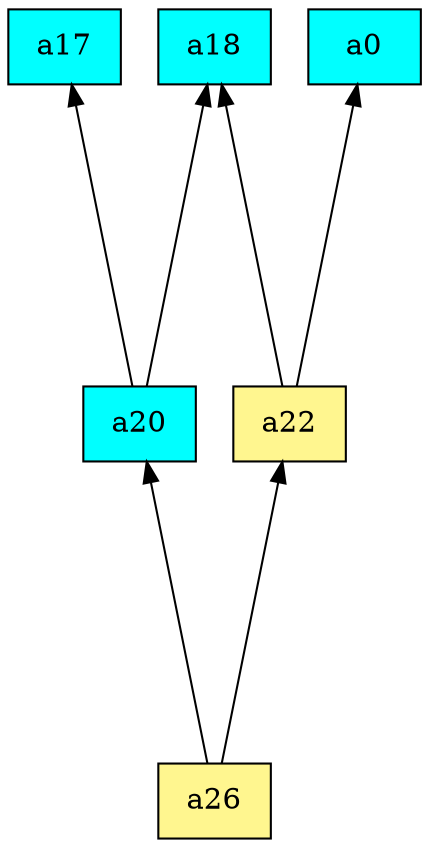 digraph G {
rankdir=BT;ranksep="2.0";
"a17" [shape=record,fillcolor=cyan,style=filled,label="{a17}"];
"a18" [shape=record,fillcolor=cyan,style=filled,label="{a18}"];
"a0" [shape=record,fillcolor=cyan,style=filled,label="{a0}"];
"a20" [shape=record,fillcolor=cyan,style=filled,label="{a20}"];
"a26" [shape=record,fillcolor=khaki1,style=filled,label="{a26}"];
"a22" [shape=record,fillcolor=khaki1,style=filled,label="{a22}"];
"a20" -> "a18"
"a20" -> "a17"
"a26" -> "a20"
"a26" -> "a22"
"a22" -> "a0"
"a22" -> "a18"
}
